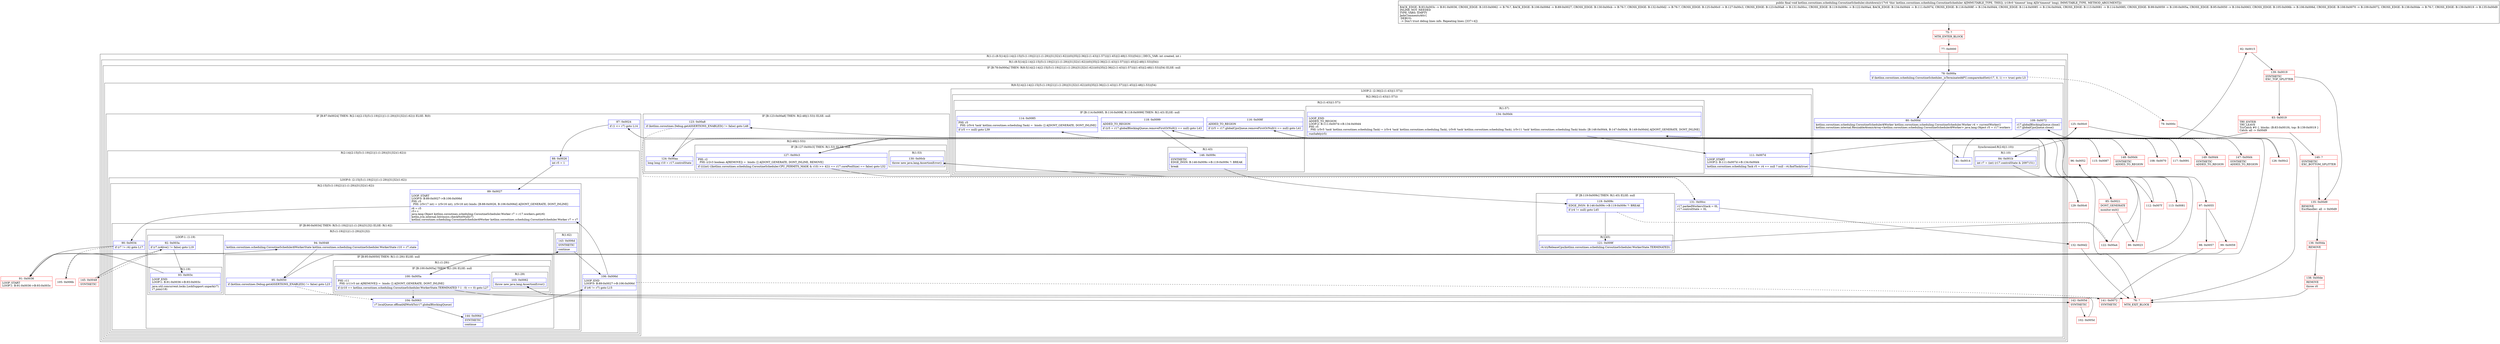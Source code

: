 digraph "CFG forkotlinx.coroutines.scheduling.CoroutineScheduler.shutdown(J)V" {
subgraph cluster_Region_1067978157 {
label = "R(1:(1:(8:5|14|(2:14|(2:15|(5:(1:19)|21|(1:(1:29))|31|32)(1:62)))(0)|35|(2:36|(2:(1:43)|(1:57)))|(1:45)|(2:48|(1:53))|54))) | DECL_VAR: int created, int i\l";
node [shape=record,color=blue];
subgraph cluster_Region_58623536 {
label = "R(1:(8:5|14|(2:14|(2:15|(5:(1:19)|21|(1:(1:29))|31|32)(1:62)))(0)|35|(2:36|(2:(1:43)|(1:57)))|(1:45)|(2:48|(1:53))|54))";
node [shape=record,color=blue];
subgraph cluster_IfRegion_1461529944 {
label = "IF [B:78:0x000a] THEN: R(8:5|14|(2:14|(2:15|(5:(1:19)|21|(1:(1:29))|31|32)(1:62)))(0)|35|(2:36|(2:(1:43)|(1:57)))|(1:45)|(2:48|(1:53))|54) ELSE: null";
node [shape=record,color=blue];
Node_78 [shape=record,label="{78\:\ 0x000a|if (kotlinx.coroutines.scheduling.CoroutineScheduler._isTerminated$FU.compareAndSet(r17, 0, 1) == true) goto L5\l}"];
subgraph cluster_Region_130870408 {
label = "R(8:5|14|(2:14|(2:15|(5:(1:19)|21|(1:(1:29))|31|32)(1:62)))(0)|35|(2:36|(2:(1:43)|(1:57)))|(1:45)|(2:48|(1:53))|54)";
node [shape=record,color=blue];
Node_80 [shape=record,label="{80\:\ 0x000d|kotlinx.coroutines.scheduling.CoroutineScheduler$Worker kotlinx.coroutines.scheduling.CoroutineScheduler.Worker r4 = currentWorker()\lkotlinx.coroutines.internal.ResizableAtomicArray\<kotlinx.coroutines.scheduling.CoroutineScheduler$Worker\> java.lang.Object r5 = r17.workers\l}"];
subgraph cluster_SynchronizedRegion_417197223 {
label = "Synchronized:R(2:6|(1:10))";
node [shape=record,color=blue];
Node_81 [shape=record,label="{81\:\ 0x0014}"];
subgraph cluster_Region_1633559241 {
label = "R(1:10)";
node [shape=record,color=blue];
Node_84 [shape=record,label="{84\:\ 0x001b|int r7 = (int) (r17.controlState & 2097151)\l}"];
}
}
subgraph cluster_IfRegion_2031482401 {
label = "IF [B:87:0x0024] THEN: R(2:14|(2:15|(5:(1:19)|21|(1:(1:29))|31|32)(1:62))) ELSE: R(0)";
node [shape=record,color=blue];
Node_87 [shape=record,label="{87\:\ 0x0024|if (1 \<= r7) goto L14\l}"];
subgraph cluster_Region_2084695633 {
label = "R(2:14|(2:15|(5:(1:19)|21|(1:(1:29))|31|32)(1:62)))";
node [shape=record,color=blue];
Node_88 [shape=record,label="{88\:\ 0x0026|int r5 = 1\l}"];
subgraph cluster_LoopRegion_1103445011 {
label = "LOOP:0: (2:15|(5:(1:19)|21|(1:(1:29))|31|32)(1:62))";
node [shape=record,color=blue];
Node_106 [shape=record,label="{106\:\ 0x006d|LOOP_END\lLOOP:0: B:89:0x0027\-\>B:106:0x006d\l|if (r6 != r7) goto L15\l}"];
subgraph cluster_Region_1229422287 {
label = "R(2:15|(5:(1:19)|21|(1:(1:29))|31|32)(1:62))";
node [shape=record,color=blue];
Node_89 [shape=record,label="{89\:\ 0x0027|LOOP_START\lLOOP:0: B:89:0x0027\-\>B:106:0x006d\lPHI: r5 \l  PHI: (r5v17 int) = (r5v16 int), (r5v18 int) binds: [B:88:0x0026, B:106:0x006d] A[DONT_GENERATE, DONT_INLINE]\l|r6 = r5\lr5++\ljava.lang.Object kotlinx.coroutines.scheduling.CoroutineScheduler.Worker r7 = r17.workers.get(r6)\lkotlin.jvm.internal.Intrinsics.checkNotNull(r7)\lkotlinx.coroutines.scheduling.CoroutineScheduler$Worker kotlinx.coroutines.scheduling.CoroutineScheduler.Worker r7 = r7\l}"];
subgraph cluster_IfRegion_1748521419 {
label = "IF [B:90:0x0034] THEN: R(5:(1:19)|21|(1:(1:29))|31|32) ELSE: R(1:62)";
node [shape=record,color=blue];
Node_90 [shape=record,label="{90\:\ 0x0034|if (r7 != r4) goto L17\l}"];
subgraph cluster_Region_1051958218 {
label = "R(5:(1:19)|21|(1:(1:29))|31|32)";
node [shape=record,color=blue];
subgraph cluster_LoopRegion_948407426 {
label = "LOOP:1: (1:19)";
node [shape=record,color=blue];
Node_92 [shape=record,label="{92\:\ 0x003a|if (r7.isAlive() != false) goto L19\l}"];
subgraph cluster_Region_1299437395 {
label = "R(1:19)";
node [shape=record,color=blue];
Node_93 [shape=record,label="{93\:\ 0x003c|LOOP_END\lLOOP:1: B:91:0x0036\-\>B:93:0x003c\l|java.util.concurrent.locks.LockSupport.unpark(r7)\lr7.join(r18)\l}"];
}
}
Node_94 [shape=record,label="{94\:\ 0x0048|kotlinx.coroutines.scheduling.CoroutineScheduler$WorkerState kotlinx.coroutines.scheduling.CoroutineScheduler.WorkerState r10 = r7.state\l}"];
subgraph cluster_IfRegion_1507976361 {
label = "IF [B:95:0x0050] THEN: R(1:(1:29)) ELSE: null";
node [shape=record,color=blue];
Node_95 [shape=record,label="{95\:\ 0x0050|if (kotlinx.coroutines.Debug.getASSERTIONS_ENABLED() != false) goto L23\l}"];
subgraph cluster_Region_643522397 {
label = "R(1:(1:29))";
node [shape=record,color=blue];
subgraph cluster_IfRegion_1282419669 {
label = "IF [B:100:0x005a] THEN: R(1:29) ELSE: null";
node [shape=record,color=blue];
Node_100 [shape=record,label="{100\:\ 0x005a|PHI: r11 \l  PHI: (r11v5 int A[REMOVE]) =  binds: [] A[DONT_GENERATE, DONT_INLINE]\l|if ((r10 == kotlinx.coroutines.scheduling.CoroutineScheduler.WorkerState.TERMINATED ? 1 : 0) == 0) goto L27\l}"];
subgraph cluster_Region_1373831840 {
label = "R(1:29)";
node [shape=record,color=blue];
Node_103 [shape=record,label="{103\:\ 0x0062|throw new java.lang.AssertionError()\l}"];
}
}
}
}
Node_104 [shape=record,label="{104\:\ 0x0063|r7.localQueue.offloadAllWorkTo(r17.globalBlockingQueue)\l}"];
Node_144 [shape=record,label="{144\:\ 0x006d|SYNTHETIC\l|continue\l}"];
}
subgraph cluster_Region_1873449513 {
label = "R(1:62)";
node [shape=record,color=blue];
Node_143 [shape=record,label="{143\:\ 0x006d|SYNTHETIC\l|continue\l}"];
}
}
}
}
}
subgraph cluster_Region_968423385 {
label = "R(0)";
node [shape=record,color=blue];
}
}
Node_109 [shape=record,label="{109\:\ 0x0072|r17.globalBlockingQueue.close()\lr17.globalCpuQueue.close()\l}"];
subgraph cluster_LoopRegion_1164310020 {
label = "LOOP:2: (2:36|(2:(1:43)|(1:57)))";
node [shape=record,color=blue];
subgraph cluster_Region_1548003266 {
label = "R(2:36|(2:(1:43)|(1:57)))";
node [shape=record,color=blue];
Node_111 [shape=record,label="{111\:\ 0x007d|LOOP_START\lLOOP:2: B:111:0x007d\-\>B:134:0x00d4\l|kotlinx.coroutines.scheduling.Task r5 = r4 == null ? null : r4.findTask(true)\l}"];
subgraph cluster_Region_215620106 {
label = "R(2:(1:43)|(1:57))";
node [shape=record,color=blue];
subgraph cluster_IfRegion_915032152 {
label = "IF [B:114:0x0085, B:116:0x008f, B:118:0x0099] THEN: R(1:43) ELSE: null";
node [shape=record,color=blue];
Node_114 [shape=record,label="{114\:\ 0x0085|PHI: r5 \l  PHI: (r5v4 'task' kotlinx.coroutines.scheduling.Task) =  binds: [] A[DONT_GENERATE, DONT_INLINE]\l|if (r5 == null) goto L39\l}"];
Node_116 [shape=record,label="{116\:\ 0x008f|ADDED_TO_REGION\l|if ((r5 = r17.globalCpuQueue.removeFirstOrNull()) == null) goto L41\l}"];
Node_118 [shape=record,label="{118\:\ 0x0099|ADDED_TO_REGION\l|if ((r5 = r17.globalBlockingQueue.removeFirstOrNull()) == null) goto L43\l}"];
subgraph cluster_Region_937093730 {
label = "R(1:43)";
node [shape=record,color=blue];
Node_146 [shape=record,label="{146\:\ 0x009c|SYNTHETIC\lEDGE_INSN: B:146:0x009c\-\>B:119:0x009c ?: BREAK  \l|break\l}"];
}
}
subgraph cluster_Region_651324458 {
label = "R(1:57)";
node [shape=record,color=blue];
Node_134 [shape=record,label="{134\:\ 0x00d4|LOOP_END\lADDED_TO_REGION\lLOOP:2: B:111:0x007d\-\>B:134:0x00d4\lPHI: r5 \l  PHI: (r5v5 'task' kotlinx.coroutines.scheduling.Task) = (r5v4 'task' kotlinx.coroutines.scheduling.Task), (r5v8 'task' kotlinx.coroutines.scheduling.Task), (r5v11 'task' kotlinx.coroutines.scheduling.Task) binds: [B:148:0x00d4, B:147:0x00d4, B:149:0x00d4] A[DONT_GENERATE, DONT_INLINE]\l|runSafely(r5)\l}"];
}
}
}
}
subgraph cluster_IfRegion_1384733528 {
label = "IF [B:119:0x009c] THEN: R(1:45) ELSE: null";
node [shape=record,color=blue];
Node_119 [shape=record,label="{119\:\ 0x009c|EDGE_INSN: B:146:0x009c\-\>B:119:0x009c ?: BREAK  \l|if (r4 != null) goto L45\l}"];
subgraph cluster_Region_843142445 {
label = "R(1:45)";
node [shape=record,color=blue];
Node_121 [shape=record,label="{121\:\ 0x009f|r4.tryReleaseCpu(kotlinx.coroutines.scheduling.CoroutineScheduler.WorkerState.TERMINATED)\l}"];
}
}
subgraph cluster_IfRegion_1235404159 {
label = "IF [B:123:0x00a8] THEN: R(2:48|(1:53)) ELSE: null";
node [shape=record,color=blue];
Node_123 [shape=record,label="{123\:\ 0x00a8|if (kotlinx.coroutines.Debug.getASSERTIONS_ENABLED() != false) goto L48\l}"];
subgraph cluster_Region_1881158191 {
label = "R(2:48|(1:53))";
node [shape=record,color=blue];
Node_124 [shape=record,label="{124\:\ 0x00aa|long long r10 = r17.controlState\l}"];
subgraph cluster_IfRegion_418233756 {
label = "IF [B:127:0x00c3] THEN: R(1:53) ELSE: null";
node [shape=record,color=blue];
Node_127 [shape=record,label="{127\:\ 0x00c3|PHI: r2 \l  PHI: (r2v3 boolean A[REMOVE]) =  binds: [] A[DONT_GENERATE, DONT_INLINE, REMOVE]\l|if ((((int) ((kotlinx.coroutines.scheduling.CoroutineScheduler.CPU_PERMITS_MASK & r10) \>\> 42)) == r17.corePoolSize) == false) goto L52\l}"];
subgraph cluster_Region_597548953 {
label = "R(1:53)";
node [shape=record,color=blue];
Node_130 [shape=record,label="{130\:\ 0x00cb|throw new java.lang.AssertionError()\l}"];
}
}
}
}
Node_131 [shape=record,label="{131\:\ 0x00cc|r17.parkedWorkersStack = 0L\lr17.controlState = 0L\l}"];
}
}
}
}
Node_75 [shape=record,color=red,label="{75\:\ ?|MTH_ENTER_BLOCK\l}"];
Node_77 [shape=record,color=red,label="{77\:\ 0x0000}"];
Node_79 [shape=record,color=red,label="{79\:\ 0x000c}"];
Node_76 [shape=record,color=red,label="{76\:\ ?|MTH_EXIT_BLOCK\l}"];
Node_82 [shape=record,color=red,label="{82\:\ 0x0015}"];
Node_139 [shape=record,color=red,label="{139\:\ 0x0019|SYNTHETIC\lEXC_TOP_SPLITTER\l}"];
Node_83 [shape=record,color=red,label="{83\:\ 0x0019|TRY_ENTER\lTRY_LEAVE\lTryCatch #0 \{, blocks: (B:83:0x0019), top: B:139:0x0019 \}\lCatch: all \-\> 0x00d9\l}"];
Node_85 [shape=record,color=red,label="{85\:\ 0x0021|DONT_GENERATE\l|monitor\-exit()\l}"];
Node_86 [shape=record,color=red,label="{86\:\ 0x0023}"];
Node_91 [shape=record,color=red,label="{91\:\ 0x0036|LOOP_START\lLOOP:1: B:91:0x0036\-\>B:93:0x003c\l}"];
Node_145 [shape=record,color=red,label="{145\:\ 0x0048|SYNTHETIC\l}"];
Node_96 [shape=record,color=red,label="{96\:\ 0x0052}"];
Node_97 [shape=record,color=red,label="{97\:\ 0x0055}"];
Node_98 [shape=record,color=red,label="{98\:\ 0x0057}"];
Node_142 [shape=record,color=red,label="{142\:\ 0x005d|SYNTHETIC\l}"];
Node_102 [shape=record,color=red,label="{102\:\ 0x005d}"];
Node_99 [shape=record,color=red,label="{99\:\ 0x0059}"];
Node_141 [shape=record,color=red,label="{141\:\ 0x0072|SYNTHETIC\l}"];
Node_112 [shape=record,color=red,label="{112\:\ 0x007f}"];
Node_115 [shape=record,color=red,label="{115\:\ 0x0087}"];
Node_117 [shape=record,color=red,label="{117\:\ 0x0091}"];
Node_122 [shape=record,color=red,label="{122\:\ 0x00a4}"];
Node_125 [shape=record,color=red,label="{125\:\ 0x00c0}"];
Node_126 [shape=record,color=red,label="{126\:\ 0x00c2}"];
Node_129 [shape=record,color=red,label="{129\:\ 0x00c6}"];
Node_132 [shape=record,color=red,label="{132\:\ 0x00d2}"];
Node_149 [shape=record,color=red,label="{149\:\ 0x00d4|SYNTHETIC\lADDED_TO_REGION\l}"];
Node_147 [shape=record,color=red,label="{147\:\ 0x00d4|SYNTHETIC\lADDED_TO_REGION\l}"];
Node_148 [shape=record,color=red,label="{148\:\ 0x00d4|SYNTHETIC\lADDED_TO_REGION\l}"];
Node_113 [shape=record,color=red,label="{113\:\ 0x0081}"];
Node_105 [shape=record,color=red,label="{105\:\ 0x006b}"];
Node_108 [shape=record,color=red,label="{108\:\ 0x0070}"];
Node_140 [shape=record,color=red,label="{140\:\ ?|SYNTHETIC\lEXC_BOTTOM_SPLITTER\l}"];
Node_135 [shape=record,color=red,label="{135\:\ 0x00d9|REMOVE\lExcHandler: all \-\> 0x00d9\l}"];
Node_136 [shape=record,color=red,label="{136\:\ 0x00da|REMOVE\l}"];
Node_138 [shape=record,color=red,label="{138\:\ 0x00de|REMOVE\l|throw r0\l}"];
MethodNode[shape=record,label="{public final void kotlinx.coroutines.scheduling.CoroutineScheduler.shutdown((r17v0 'this' kotlinx.coroutines.scheduling.CoroutineScheduler A[IMMUTABLE_TYPE, THIS]), (r18v0 'timeout' long A[D('timeout' long), IMMUTABLE_TYPE, METHOD_ARGUMENT]))  | BACK_EDGE: B:93:0x003c \-\> B:91:0x0036, CROSS_EDGE: B:103:0x0062 \-\> B:76:?, BACK_EDGE: B:106:0x006d \-\> B:89:0x0027, CROSS_EDGE: B:130:0x00cb \-\> B:76:?, CROSS_EDGE: B:132:0x00d2 \-\> B:76:?, CROSS_EDGE: B:125:0x00c0 \-\> B:127:0x00c3, CROSS_EDGE: B:123:0x00a8 \-\> B:131:0x00cc, CROSS_EDGE: B:119:0x009c \-\> B:122:0x00a4, BACK_EDGE: B:134:0x00d4 \-\> B:111:0x007d, CROSS_EDGE: B:116:0x008f \-\> B:134:0x00d4, CROSS_EDGE: B:114:0x0085 \-\> B:134:0x00d4, CROSS_EDGE: B:113:0x0081 \-\> B:114:0x0085, CROSS_EDGE: B:99:0x0059 \-\> B:100:0x005a, CROSS_EDGE: B:95:0x0050 \-\> B:104:0x0063, CROSS_EDGE: B:105:0x006b \-\> B:106:0x006d, CROSS_EDGE: B:108:0x0070 \-\> B:109:0x0072, CROSS_EDGE: B:138:0x00de \-\> B:76:?, CROSS_EDGE: B:139:0x0019 \-\> B:135:0x00d9\lINLINE_NOT_NEEDED\lTYPE_VARS: EMPTY\lJadxCommentsAttr\{\l DEBUG: \l \-\> Don't trust debug lines info. Repeating lines: [337=4]\}\l}"];
MethodNode -> Node_75;Node_78 -> Node_79[style=dashed];
Node_78 -> Node_80;
Node_80 -> Node_81;
Node_81 -> Node_82;
Node_84 -> Node_85;
Node_87 -> Node_88;
Node_87 -> Node_108[style=dashed];
Node_88 -> Node_89;
Node_106 -> Node_89;
Node_106 -> Node_141[style=dashed];
Node_89 -> Node_90;
Node_90 -> Node_91;
Node_90 -> Node_105[style=dashed];
Node_92 -> Node_93;
Node_92 -> Node_145[style=dashed];
Node_93 -> Node_91;
Node_94 -> Node_95;
Node_95 -> Node_96;
Node_95 -> Node_104[style=dashed];
Node_100 -> Node_104[style=dashed];
Node_100 -> Node_142;
Node_103 -> Node_76;
Node_104 -> Node_144;
Node_144 -> Node_106;
Node_143 -> Node_106;
Node_109 -> Node_111;
Node_111 -> Node_112;
Node_111 -> Node_113;
Node_114 -> Node_115;
Node_114 -> Node_148[style=dashed];
Node_116 -> Node_117;
Node_116 -> Node_147[style=dashed];
Node_118 -> Node_146;
Node_118 -> Node_149[style=dashed];
Node_146 -> Node_119;
Node_134 -> Node_111;
Node_119 -> Node_121;
Node_119 -> Node_122[style=dashed];
Node_121 -> Node_122;
Node_123 -> Node_124;
Node_123 -> Node_131[style=dashed];
Node_124 -> Node_125;
Node_127 -> Node_129;
Node_127 -> Node_131[style=dashed];
Node_130 -> Node_76;
Node_131 -> Node_132;
Node_75 -> Node_77;
Node_77 -> Node_78;
Node_79 -> Node_76;
Node_82 -> Node_139;
Node_139 -> Node_83;
Node_139 -> Node_135;
Node_83 -> Node_84;
Node_83 -> Node_140;
Node_85 -> Node_86;
Node_86 -> Node_87;
Node_91 -> Node_92;
Node_145 -> Node_94;
Node_96 -> Node_97;
Node_97 -> Node_98;
Node_97 -> Node_99;
Node_98 -> Node_100;
Node_142 -> Node_102;
Node_102 -> Node_103;
Node_99 -> Node_100;
Node_141 -> Node_109;
Node_112 -> Node_114;
Node_115 -> Node_116;
Node_117 -> Node_118;
Node_122 -> Node_123;
Node_125 -> Node_126;
Node_125 -> Node_127;
Node_126 -> Node_127;
Node_129 -> Node_130;
Node_132 -> Node_76;
Node_149 -> Node_134;
Node_147 -> Node_134;
Node_148 -> Node_134;
Node_113 -> Node_114;
Node_105 -> Node_143;
Node_108 -> Node_109;
Node_140 -> Node_135;
Node_135 -> Node_136;
Node_136 -> Node_138;
Node_138 -> Node_76;
}

